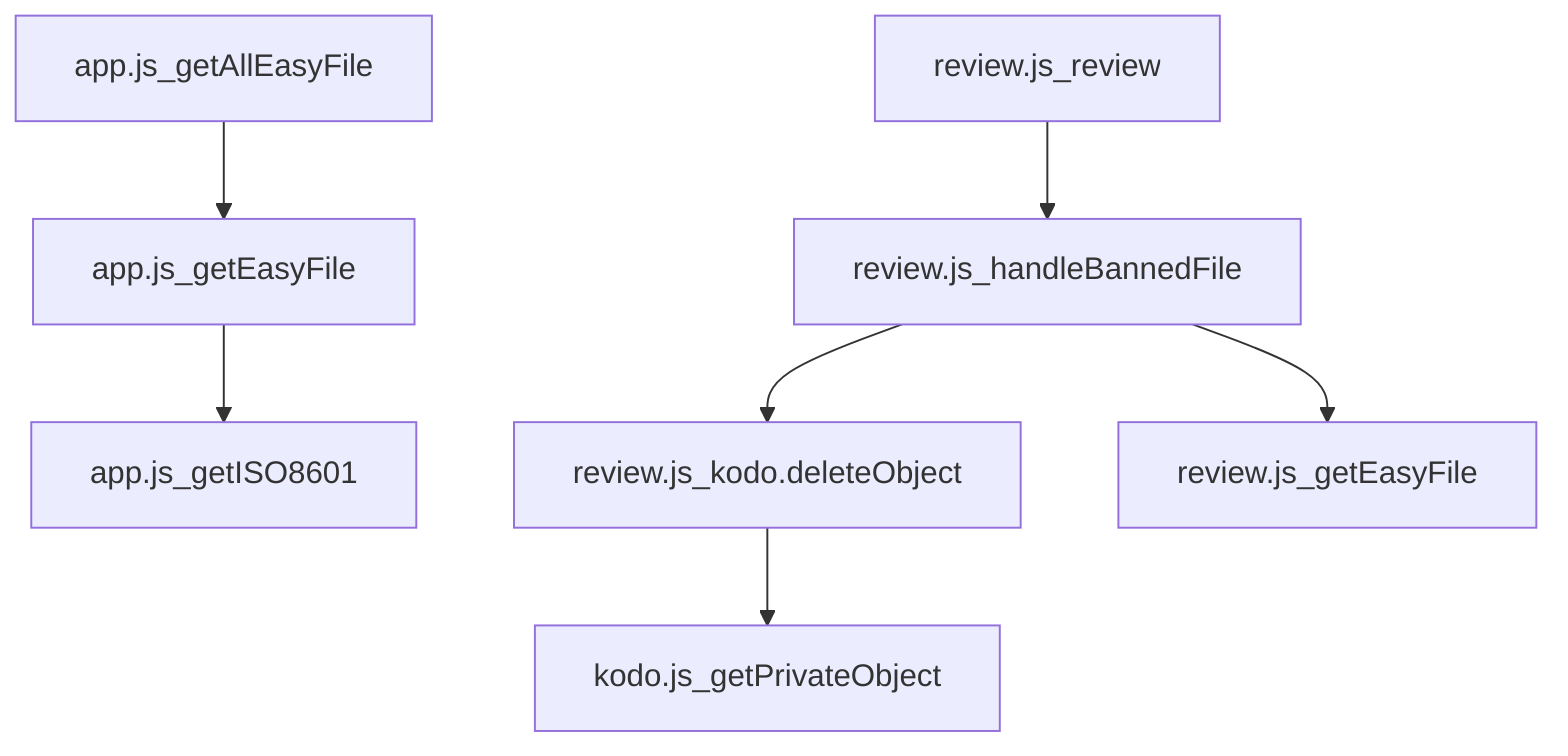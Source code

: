 graph TD
  app.js_getEasyFile --> app.js_getISO8601
  app.js_getAllEasyFile --> app.js_getEasyFile
  review.js_kodo.deleteObject --> kodo.js_getPrivateObject
  review.js_review --> review.js_handleBannedFile
  review.js_handleBannedFile --> review.js_getEasyFile
  review.js_handleBannedFile --> review.js_kodo.deleteObject